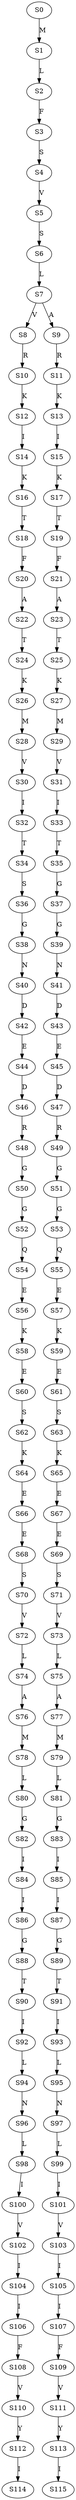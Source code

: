 strict digraph  {
	S0 -> S1 [ label = M ];
	S1 -> S2 [ label = L ];
	S2 -> S3 [ label = F ];
	S3 -> S4 [ label = S ];
	S4 -> S5 [ label = V ];
	S5 -> S6 [ label = S ];
	S6 -> S7 [ label = L ];
	S7 -> S8 [ label = V ];
	S7 -> S9 [ label = A ];
	S8 -> S10 [ label = R ];
	S9 -> S11 [ label = R ];
	S10 -> S12 [ label = K ];
	S11 -> S13 [ label = K ];
	S12 -> S14 [ label = I ];
	S13 -> S15 [ label = I ];
	S14 -> S16 [ label = K ];
	S15 -> S17 [ label = K ];
	S16 -> S18 [ label = T ];
	S17 -> S19 [ label = T ];
	S18 -> S20 [ label = F ];
	S19 -> S21 [ label = F ];
	S20 -> S22 [ label = A ];
	S21 -> S23 [ label = A ];
	S22 -> S24 [ label = T ];
	S23 -> S25 [ label = T ];
	S24 -> S26 [ label = K ];
	S25 -> S27 [ label = K ];
	S26 -> S28 [ label = M ];
	S27 -> S29 [ label = M ];
	S28 -> S30 [ label = V ];
	S29 -> S31 [ label = V ];
	S30 -> S32 [ label = I ];
	S31 -> S33 [ label = I ];
	S32 -> S34 [ label = T ];
	S33 -> S35 [ label = T ];
	S34 -> S36 [ label = S ];
	S35 -> S37 [ label = G ];
	S36 -> S38 [ label = G ];
	S37 -> S39 [ label = G ];
	S38 -> S40 [ label = N ];
	S39 -> S41 [ label = N ];
	S40 -> S42 [ label = D ];
	S41 -> S43 [ label = D ];
	S42 -> S44 [ label = E ];
	S43 -> S45 [ label = E ];
	S44 -> S46 [ label = D ];
	S45 -> S47 [ label = D ];
	S46 -> S48 [ label = R ];
	S47 -> S49 [ label = R ];
	S48 -> S50 [ label = G ];
	S49 -> S51 [ label = G ];
	S50 -> S52 [ label = G ];
	S51 -> S53 [ label = G ];
	S52 -> S54 [ label = Q ];
	S53 -> S55 [ label = Q ];
	S54 -> S56 [ label = E ];
	S55 -> S57 [ label = E ];
	S56 -> S58 [ label = K ];
	S57 -> S59 [ label = K ];
	S58 -> S60 [ label = E ];
	S59 -> S61 [ label = E ];
	S60 -> S62 [ label = S ];
	S61 -> S63 [ label = S ];
	S62 -> S64 [ label = K ];
	S63 -> S65 [ label = K ];
	S64 -> S66 [ label = E ];
	S65 -> S67 [ label = E ];
	S66 -> S68 [ label = E ];
	S67 -> S69 [ label = E ];
	S68 -> S70 [ label = S ];
	S69 -> S71 [ label = S ];
	S70 -> S72 [ label = V ];
	S71 -> S73 [ label = V ];
	S72 -> S74 [ label = L ];
	S73 -> S75 [ label = L ];
	S74 -> S76 [ label = A ];
	S75 -> S77 [ label = A ];
	S76 -> S78 [ label = M ];
	S77 -> S79 [ label = M ];
	S78 -> S80 [ label = L ];
	S79 -> S81 [ label = L ];
	S80 -> S82 [ label = G ];
	S81 -> S83 [ label = G ];
	S82 -> S84 [ label = I ];
	S83 -> S85 [ label = I ];
	S84 -> S86 [ label = I ];
	S85 -> S87 [ label = I ];
	S86 -> S88 [ label = G ];
	S87 -> S89 [ label = G ];
	S88 -> S90 [ label = T ];
	S89 -> S91 [ label = T ];
	S90 -> S92 [ label = I ];
	S91 -> S93 [ label = I ];
	S92 -> S94 [ label = L ];
	S93 -> S95 [ label = L ];
	S94 -> S96 [ label = N ];
	S95 -> S97 [ label = N ];
	S96 -> S98 [ label = L ];
	S97 -> S99 [ label = L ];
	S98 -> S100 [ label = I ];
	S99 -> S101 [ label = I ];
	S100 -> S102 [ label = V ];
	S101 -> S103 [ label = V ];
	S102 -> S104 [ label = I ];
	S103 -> S105 [ label = I ];
	S104 -> S106 [ label = I ];
	S105 -> S107 [ label = I ];
	S106 -> S108 [ label = F ];
	S107 -> S109 [ label = F ];
	S108 -> S110 [ label = V ];
	S109 -> S111 [ label = V ];
	S110 -> S112 [ label = Y ];
	S111 -> S113 [ label = Y ];
	S112 -> S114 [ label = I ];
	S113 -> S115 [ label = I ];
}

